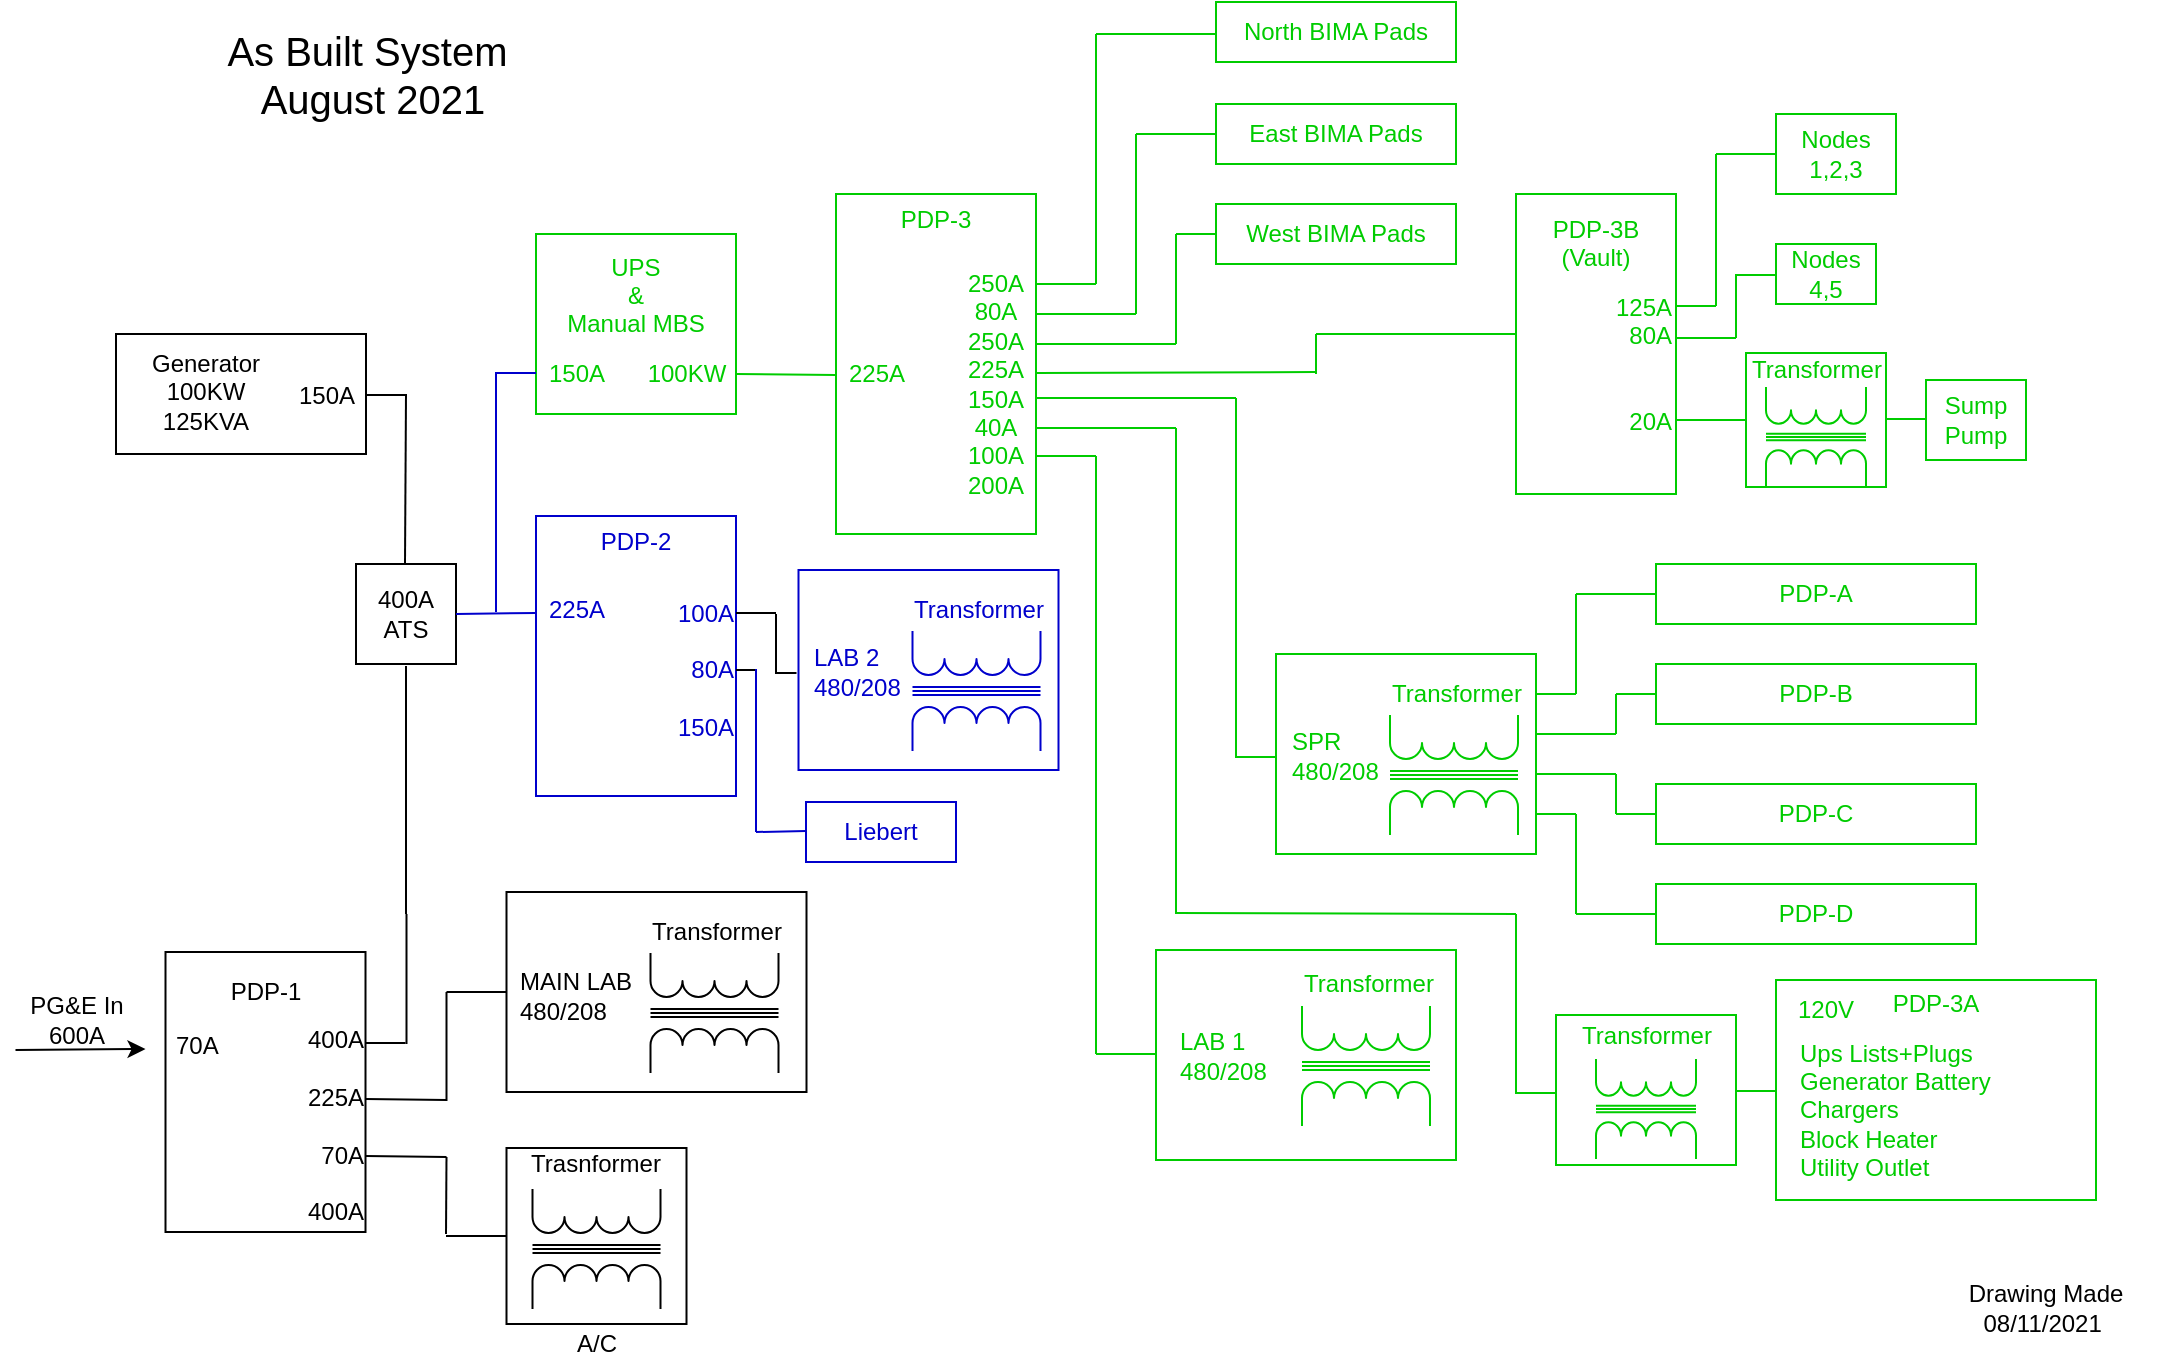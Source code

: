 <mxfile version="14.6.13" type="device"><diagram id="Dt4W1MnMIXrT2MhQ-Fy2" name="Page-1"><mxGraphModel dx="1933" dy="900" grid="1" gridSize="10" guides="1" tooltips="1" connect="1" arrows="1" fold="1" page="1" pageScale="1" pageWidth="827" pageHeight="1169" math="0" shadow="0"><root><mxCell id="0"/><mxCell id="1" parent="0"/><mxCell id="1QNPYIcT4z8EZCShUoJh-1" value="UPS&lt;br&gt;&amp;amp;&lt;br&gt;Manual MBS&lt;br&gt;&lt;br&gt;&lt;br&gt;" style="rounded=0;whiteSpace=wrap;html=1;strokeColor=#00CC00;fontColor=#00CC00;" parent="1" vertex="1"><mxGeometry x="250" y="140" width="100" height="90" as="geometry"/></mxCell><mxCell id="1QNPYIcT4z8EZCShUoJh-2" value="PDP-3&lt;br&gt;&lt;br&gt;&lt;br&gt;&lt;br&gt;&lt;br&gt;&lt;br&gt;&lt;br&gt;&lt;br&gt;&lt;br&gt;&lt;br&gt;&lt;br&gt;" style="rounded=0;whiteSpace=wrap;html=1;align=center;fontColor=#00CC00;strokeColor=#00CC00;" parent="1" vertex="1"><mxGeometry x="400" y="120" width="100" height="170" as="geometry"/></mxCell><mxCell id="1QNPYIcT4z8EZCShUoJh-3" value="" style="rounded=0;whiteSpace=wrap;html=1;strokeColor=#00CC00;" parent="1" vertex="1"><mxGeometry x="620" y="350" width="130" height="100" as="geometry"/></mxCell><mxCell id="1QNPYIcT4z8EZCShUoJh-4" value="250A&lt;br style=&quot;font-size: 11px&quot;&gt;80A&lt;br&gt;250A&lt;br&gt;225A&lt;br&gt;150A&lt;br&gt;40A&lt;br&gt;100A&lt;br&gt;200A" style="text;html=1;strokeColor=none;fillColor=none;align=center;verticalAlign=middle;whiteSpace=wrap;rounded=0;fontColor=#00CC00;" parent="1" vertex="1"><mxGeometry x="460" y="150" width="40" height="130" as="geometry"/></mxCell><mxCell id="1QNPYIcT4z8EZCShUoJh-5" value="" style="endArrow=none;html=1;strokeColor=#00CC00;" parent="1" edge="1"><mxGeometry width="50" height="50" relative="1" as="geometry"><mxPoint x="500" y="165" as="sourcePoint"/><mxPoint x="530" y="165" as="targetPoint"/></mxGeometry></mxCell><mxCell id="1QNPYIcT4z8EZCShUoJh-6" value="" style="endArrow=none;html=1;strokeColor=#00CC00;" parent="1" edge="1"><mxGeometry width="50" height="50" relative="1" as="geometry"><mxPoint x="530" y="165" as="sourcePoint"/><mxPoint x="530" y="40" as="targetPoint"/></mxGeometry></mxCell><mxCell id="1QNPYIcT4z8EZCShUoJh-7" value="" style="endArrow=none;html=1;strokeColor=#00CC00;" parent="1" edge="1"><mxGeometry width="50" height="50" relative="1" as="geometry"><mxPoint x="530" y="40" as="sourcePoint"/><mxPoint x="590" y="40" as="targetPoint"/></mxGeometry></mxCell><mxCell id="1QNPYIcT4z8EZCShUoJh-9" value="North BIMA Pads" style="rounded=0;whiteSpace=wrap;html=1;strokeColor=#00CC00;fontColor=#00CC00;" parent="1" vertex="1"><mxGeometry x="590" y="24" width="120" height="30" as="geometry"/></mxCell><mxCell id="1QNPYIcT4z8EZCShUoJh-10" value="" style="endArrow=none;html=1;strokeColor=#00CC00;" parent="1" edge="1"><mxGeometry width="50" height="50" relative="1" as="geometry"><mxPoint x="500" y="180" as="sourcePoint"/><mxPoint x="550" y="180" as="targetPoint"/></mxGeometry></mxCell><mxCell id="1QNPYIcT4z8EZCShUoJh-11" value="East BIMA Pads" style="rounded=0;whiteSpace=wrap;html=1;strokeColor=#00CC00;fontColor=#00CC00;" parent="1" vertex="1"><mxGeometry x="590" y="75" width="120" height="30" as="geometry"/></mxCell><mxCell id="1QNPYIcT4z8EZCShUoJh-12" value="" style="endArrow=none;html=1;strokeColor=#00CC00;" parent="1" edge="1"><mxGeometry width="50" height="50" relative="1" as="geometry"><mxPoint x="550" y="180" as="sourcePoint"/><mxPoint x="550" y="90" as="targetPoint"/></mxGeometry></mxCell><mxCell id="1QNPYIcT4z8EZCShUoJh-13" value="" style="endArrow=none;html=1;strokeColor=#00CC00;" parent="1" edge="1"><mxGeometry width="50" height="50" relative="1" as="geometry"><mxPoint x="550" y="90" as="sourcePoint"/><mxPoint x="590" y="90" as="targetPoint"/></mxGeometry></mxCell><mxCell id="1QNPYIcT4z8EZCShUoJh-14" value="West BIMA Pads" style="rounded=0;whiteSpace=wrap;html=1;strokeColor=#00CC00;fontColor=#00CC00;" parent="1" vertex="1"><mxGeometry x="590" y="125" width="120" height="30" as="geometry"/></mxCell><mxCell id="1QNPYIcT4z8EZCShUoJh-15" value="" style="endArrow=none;html=1;strokeColor=#00CC00;" parent="1" edge="1"><mxGeometry width="50" height="50" relative="1" as="geometry"><mxPoint x="500" y="195" as="sourcePoint"/><mxPoint x="570" y="195" as="targetPoint"/></mxGeometry></mxCell><mxCell id="1QNPYIcT4z8EZCShUoJh-16" value="" style="endArrow=none;html=1;strokeColor=#00CC00;" parent="1" edge="1"><mxGeometry width="50" height="50" relative="1" as="geometry"><mxPoint x="570" y="195" as="sourcePoint"/><mxPoint x="570" y="140" as="targetPoint"/></mxGeometry></mxCell><mxCell id="1QNPYIcT4z8EZCShUoJh-18" value="" style="endArrow=none;html=1;strokeColor=#00CC00;" parent="1" edge="1"><mxGeometry width="50" height="50" relative="1" as="geometry"><mxPoint x="570" y="140" as="sourcePoint"/><mxPoint x="590" y="140" as="targetPoint"/></mxGeometry></mxCell><mxCell id="1QNPYIcT4z8EZCShUoJh-20" value="" style="endArrow=none;html=1;strokeColor=#00CC00;" parent="1" edge="1"><mxGeometry width="50" height="50" relative="1" as="geometry"><mxPoint x="640" y="210" as="sourcePoint"/><mxPoint x="640" y="190" as="targetPoint"/></mxGeometry></mxCell><mxCell id="1QNPYIcT4z8EZCShUoJh-22" value="PDP-3B&lt;br&gt;(Vault)&lt;br&gt;&lt;br&gt;&lt;br&gt;&lt;br&gt;&lt;br&gt;&lt;br&gt;&lt;br&gt;&lt;br&gt;" style="rounded=0;whiteSpace=wrap;html=1;strokeColor=#00CC00;fontColor=#00CC00;" parent="1" vertex="1"><mxGeometry x="740" y="120" width="80" height="150" as="geometry"/></mxCell><mxCell id="1QNPYIcT4z8EZCShUoJh-24" value="125A&lt;br&gt;80A&lt;br&gt;&lt;br&gt;&lt;br&gt;&lt;div&gt;20A&lt;/div&gt;" style="text;html=1;strokeColor=none;fillColor=none;align=right;verticalAlign=middle;whiteSpace=wrap;rounded=0;fontColor=#00CC00;" parent="1" vertex="1"><mxGeometry x="780" y="140" width="40" height="130" as="geometry"/></mxCell><mxCell id="1QNPYIcT4z8EZCShUoJh-25" value="" style="endArrow=none;html=1;entryX=0;entryY=0.5;entryDx=0;entryDy=0;strokeColor=#00CC00;" parent="1" target="1QNPYIcT4z8EZCShUoJh-26" edge="1"><mxGeometry width="50" height="50" relative="1" as="geometry"><mxPoint x="820" y="233" as="sourcePoint"/><mxPoint x="850" y="233" as="targetPoint"/></mxGeometry></mxCell><mxCell id="1QNPYIcT4z8EZCShUoJh-26" value="" style="rounded=0;whiteSpace=wrap;html=1;strokeColor=#00CC00;" parent="1" vertex="1"><mxGeometry x="855" y="199.5" width="70" height="67" as="geometry"/></mxCell><mxCell id="1QNPYIcT4z8EZCShUoJh-29" value="" style="endArrow=none;html=1;strokeColor=#00CC00;" parent="1" edge="1"><mxGeometry width="50" height="50" relative="1" as="geometry"><mxPoint x="925" y="232.5" as="sourcePoint"/><mxPoint x="945" y="232.5" as="targetPoint"/></mxGeometry></mxCell><mxCell id="1QNPYIcT4z8EZCShUoJh-30" value="Sump&lt;br&gt;Pump" style="rounded=0;whiteSpace=wrap;html=1;strokeColor=#00CC00;fontColor=#00CC00;" parent="1" vertex="1"><mxGeometry x="945" y="213" width="50" height="40" as="geometry"/></mxCell><mxCell id="1QNPYIcT4z8EZCShUoJh-32" value="" style="endArrow=none;html=1;strokeColor=#00CC00;" parent="1" edge="1"><mxGeometry width="50" height="50" relative="1" as="geometry"><mxPoint x="500" y="209.5" as="sourcePoint"/><mxPoint x="640" y="209" as="targetPoint"/></mxGeometry></mxCell><mxCell id="1QNPYIcT4z8EZCShUoJh-33" value="" style="endArrow=none;html=1;strokeColor=#00CC00;" parent="1" edge="1"><mxGeometry width="50" height="50" relative="1" as="geometry"><mxPoint x="640" y="190" as="sourcePoint"/><mxPoint x="740" y="190" as="targetPoint"/></mxGeometry></mxCell><mxCell id="1QNPYIcT4z8EZCShUoJh-34" value="" style="endArrow=none;html=1;strokeColor=#00CC00;" parent="1" edge="1"><mxGeometry width="50" height="50" relative="1" as="geometry"><mxPoint x="820" y="176" as="sourcePoint"/><mxPoint x="840" y="176" as="targetPoint"/></mxGeometry></mxCell><mxCell id="1QNPYIcT4z8EZCShUoJh-35" value="" style="endArrow=none;html=1;strokeColor=#00CC00;" parent="1" edge="1"><mxGeometry width="50" height="50" relative="1" as="geometry"><mxPoint x="840" y="176" as="sourcePoint"/><mxPoint x="840" y="100" as="targetPoint"/></mxGeometry></mxCell><mxCell id="1QNPYIcT4z8EZCShUoJh-36" value="" style="endArrow=none;html=1;strokeColor=#00CC00;" parent="1" edge="1"><mxGeometry width="50" height="50" relative="1" as="geometry"><mxPoint x="840" y="100" as="sourcePoint"/><mxPoint x="870" y="100" as="targetPoint"/></mxGeometry></mxCell><mxCell id="1QNPYIcT4z8EZCShUoJh-37" value="Nodes&lt;br&gt;1,2,3" style="rounded=0;whiteSpace=wrap;html=1;strokeColor=#00CC00;fontColor=#00CC00;" parent="1" vertex="1"><mxGeometry x="870" y="80" width="60" height="40" as="geometry"/></mxCell><mxCell id="1QNPYIcT4z8EZCShUoJh-39" value="" style="endArrow=none;html=1;strokeColor=#00CC00;" parent="1" edge="1"><mxGeometry width="50" height="50" relative="1" as="geometry"><mxPoint x="820" y="192" as="sourcePoint"/><mxPoint x="850" y="192" as="targetPoint"/></mxGeometry></mxCell><mxCell id="1QNPYIcT4z8EZCShUoJh-40" value="" style="endArrow=none;html=1;strokeColor=#00CC00;" parent="1" edge="1"><mxGeometry width="50" height="50" relative="1" as="geometry"><mxPoint x="850" y="192" as="sourcePoint"/><mxPoint x="850" y="160" as="targetPoint"/></mxGeometry></mxCell><mxCell id="1QNPYIcT4z8EZCShUoJh-41" value="Nodes&lt;br&gt;4,5" style="rounded=0;whiteSpace=wrap;html=1;strokeColor=#00CC00;fontColor=#00CC00;" parent="1" vertex="1"><mxGeometry x="870" y="145" width="50" height="30" as="geometry"/></mxCell><mxCell id="1QNPYIcT4z8EZCShUoJh-42" value="" style="endArrow=none;html=1;strokeColor=#00CC00;" parent="1" edge="1"><mxGeometry width="50" height="50" relative="1" as="geometry"><mxPoint x="850" y="160.5" as="sourcePoint"/><mxPoint x="870" y="160.5" as="targetPoint"/></mxGeometry></mxCell><mxCell id="1QNPYIcT4z8EZCShUoJh-43" value="" style="endArrow=none;html=1;strokeColor=#00CC00;" parent="1" edge="1"><mxGeometry width="50" height="50" relative="1" as="geometry"><mxPoint x="500" y="222" as="sourcePoint"/><mxPoint x="600" y="222" as="targetPoint"/></mxGeometry></mxCell><mxCell id="1QNPYIcT4z8EZCShUoJh-44" value="" style="endArrow=none;html=1;strokeColor=#00CC00;" parent="1" edge="1"><mxGeometry width="50" height="50" relative="1" as="geometry"><mxPoint x="600" y="402" as="sourcePoint"/><mxPoint x="600" y="222" as="targetPoint"/></mxGeometry></mxCell><mxCell id="1QNPYIcT4z8EZCShUoJh-45" value="" style="endArrow=none;html=1;strokeColor=#00CC00;" parent="1" edge="1"><mxGeometry width="50" height="50" relative="1" as="geometry"><mxPoint x="600" y="401.5" as="sourcePoint"/><mxPoint x="620" y="401.5" as="targetPoint"/></mxGeometry></mxCell><mxCell id="1QNPYIcT4z8EZCShUoJh-46" value="SPR&lt;br&gt;480/208" style="text;html=1;strokeColor=none;fillColor=none;align=left;verticalAlign=middle;whiteSpace=wrap;rounded=0;fontColor=#00CC00;" parent="1" vertex="1"><mxGeometry x="626" y="381" width="60" height="40" as="geometry"/></mxCell><mxCell id="1QNPYIcT4z8EZCShUoJh-47" value="" style="endArrow=none;html=1;strokeColor=#00CC00;" parent="1" edge="1"><mxGeometry width="50" height="50" relative="1" as="geometry"><mxPoint x="750" y="370" as="sourcePoint"/><mxPoint x="770" y="370" as="targetPoint"/></mxGeometry></mxCell><mxCell id="1QNPYIcT4z8EZCShUoJh-48" value="PDP-A" style="rounded=0;whiteSpace=wrap;html=1;strokeColor=#00CC00;fontColor=#00CC00;" parent="1" vertex="1"><mxGeometry x="810" y="305" width="160" height="30" as="geometry"/></mxCell><mxCell id="1QNPYIcT4z8EZCShUoJh-49" value="PDP-B" style="rounded=0;whiteSpace=wrap;html=1;strokeColor=#00CC00;fontColor=#00CC00;" parent="1" vertex="1"><mxGeometry x="810" y="355" width="160" height="30" as="geometry"/></mxCell><mxCell id="1QNPYIcT4z8EZCShUoJh-50" value="PDP-C" style="rounded=0;whiteSpace=wrap;html=1;strokeColor=#00CC00;fontColor=#00CC00;" parent="1" vertex="1"><mxGeometry x="810" y="415" width="160" height="30" as="geometry"/></mxCell><mxCell id="1QNPYIcT4z8EZCShUoJh-51" value="PDP-D" style="rounded=0;whiteSpace=wrap;html=1;strokeColor=#00CC00;fontColor=#00CC00;" parent="1" vertex="1"><mxGeometry x="810" y="465" width="160" height="30" as="geometry"/></mxCell><mxCell id="1QNPYIcT4z8EZCShUoJh-52" value="" style="endArrow=none;html=1;strokeColor=#00CC00;" parent="1" edge="1"><mxGeometry width="50" height="50" relative="1" as="geometry"><mxPoint x="750" y="430" as="sourcePoint"/><mxPoint x="770" y="430" as="targetPoint"/></mxGeometry></mxCell><mxCell id="1QNPYIcT4z8EZCShUoJh-53" value="" style="endArrow=none;html=1;strokeColor=#00CC00;" parent="1" edge="1"><mxGeometry width="50" height="50" relative="1" as="geometry"><mxPoint x="770" y="480" as="sourcePoint"/><mxPoint x="770" y="430" as="targetPoint"/></mxGeometry></mxCell><mxCell id="1QNPYIcT4z8EZCShUoJh-54" value="" style="endArrow=none;html=1;strokeColor=#00CC00;" parent="1" edge="1"><mxGeometry width="50" height="50" relative="1" as="geometry"><mxPoint x="770" y="480" as="sourcePoint"/><mxPoint x="810" y="480" as="targetPoint"/></mxGeometry></mxCell><mxCell id="1QNPYIcT4z8EZCShUoJh-55" value="" style="endArrow=none;html=1;strokeColor=#00CC00;" parent="1" edge="1"><mxGeometry width="50" height="50" relative="1" as="geometry"><mxPoint x="750" y="410" as="sourcePoint"/><mxPoint x="790" y="410" as="targetPoint"/></mxGeometry></mxCell><mxCell id="1QNPYIcT4z8EZCShUoJh-56" value="" style="endArrow=none;html=1;strokeColor=#00CC00;" parent="1" edge="1"><mxGeometry width="50" height="50" relative="1" as="geometry"><mxPoint x="790" y="430" as="sourcePoint"/><mxPoint x="790" y="410" as="targetPoint"/></mxGeometry></mxCell><mxCell id="1QNPYIcT4z8EZCShUoJh-57" value="" style="endArrow=none;html=1;strokeColor=#00CC00;" parent="1" edge="1"><mxGeometry width="50" height="50" relative="1" as="geometry"><mxPoint x="790" y="430" as="sourcePoint"/><mxPoint x="810" y="430" as="targetPoint"/></mxGeometry></mxCell><mxCell id="1QNPYIcT4z8EZCShUoJh-58" value="" style="endArrow=none;html=1;strokeColor=#00CC00;" parent="1" edge="1"><mxGeometry width="50" height="50" relative="1" as="geometry"><mxPoint x="770" y="370" as="sourcePoint"/><mxPoint x="770" y="320" as="targetPoint"/></mxGeometry></mxCell><mxCell id="1QNPYIcT4z8EZCShUoJh-59" value="" style="endArrow=none;html=1;strokeColor=#00CC00;" parent="1" edge="1"><mxGeometry width="50" height="50" relative="1" as="geometry"><mxPoint x="750" y="390" as="sourcePoint"/><mxPoint x="790" y="390" as="targetPoint"/></mxGeometry></mxCell><mxCell id="1QNPYIcT4z8EZCShUoJh-60" value="" style="endArrow=none;html=1;strokeColor=#00CC00;" parent="1" edge="1"><mxGeometry width="50" height="50" relative="1" as="geometry"><mxPoint x="790" y="390" as="sourcePoint"/><mxPoint x="790" y="370" as="targetPoint"/></mxGeometry></mxCell><mxCell id="1QNPYIcT4z8EZCShUoJh-61" value="" style="endArrow=none;html=1;strokeColor=#00CC00;" parent="1" edge="1"><mxGeometry width="50" height="50" relative="1" as="geometry"><mxPoint x="790" y="370" as="sourcePoint"/><mxPoint x="810" y="370" as="targetPoint"/></mxGeometry></mxCell><mxCell id="1QNPYIcT4z8EZCShUoJh-62" value="" style="endArrow=none;html=1;strokeColor=#00CC00;" parent="1" edge="1"><mxGeometry width="50" height="50" relative="1" as="geometry"><mxPoint x="770" y="320" as="sourcePoint"/><mxPoint x="810" y="320" as="targetPoint"/></mxGeometry></mxCell><mxCell id="1QNPYIcT4z8EZCShUoJh-63" value="" style="endArrow=none;html=1;strokeColor=#00CC00;" parent="1" edge="1"><mxGeometry width="50" height="50" relative="1" as="geometry"><mxPoint x="500" y="237" as="sourcePoint"/><mxPoint x="570" y="237" as="targetPoint"/></mxGeometry></mxCell><mxCell id="1QNPYIcT4z8EZCShUoJh-64" value="" style="endArrow=none;html=1;strokeColor=#00CC00;" parent="1" edge="1"><mxGeometry width="50" height="50" relative="1" as="geometry"><mxPoint x="570" y="480" as="sourcePoint"/><mxPoint x="570" y="237" as="targetPoint"/></mxGeometry></mxCell><mxCell id="1QNPYIcT4z8EZCShUoJh-65" value="" style="endArrow=none;html=1;strokeColor=#00CC00;" parent="1" edge="1"><mxGeometry width="50" height="50" relative="1" as="geometry"><mxPoint x="570" y="479.5" as="sourcePoint"/><mxPoint x="740" y="480" as="targetPoint"/></mxGeometry></mxCell><mxCell id="1QNPYIcT4z8EZCShUoJh-66" value="" style="endArrow=none;html=1;strokeColor=#00CC00;" parent="1" edge="1"><mxGeometry width="50" height="50" relative="1" as="geometry"><mxPoint x="740" y="570" as="sourcePoint"/><mxPoint x="740" y="480" as="targetPoint"/></mxGeometry></mxCell><mxCell id="1QNPYIcT4z8EZCShUoJh-67" value="" style="rounded=0;whiteSpace=wrap;html=1;strokeColor=#00CC00;" parent="1" vertex="1"><mxGeometry x="760" y="530.5" width="90" height="75" as="geometry"/></mxCell><mxCell id="1QNPYIcT4z8EZCShUoJh-68" value="" style="endArrow=none;html=1;strokeColor=#00CC00;" parent="1" edge="1"><mxGeometry width="50" height="50" relative="1" as="geometry"><mxPoint x="850" y="568.5" as="sourcePoint"/><mxPoint x="870" y="568.5" as="targetPoint"/></mxGeometry></mxCell><mxCell id="1QNPYIcT4z8EZCShUoJh-70" value="PDP-3A&lt;br&gt;&lt;br&gt;&lt;br&gt;&lt;br&gt;&lt;br&gt;&lt;br&gt;&lt;br&gt;" style="rounded=0;whiteSpace=wrap;html=1;strokeColor=#00CC00;fontColor=#00CC00;" parent="1" vertex="1"><mxGeometry x="870" y="513" width="160" height="110" as="geometry"/></mxCell><mxCell id="1QNPYIcT4z8EZCShUoJh-71" value="Ups Lists+Plugs&lt;br&gt;Generator Battery&lt;br&gt;Chargers&lt;br&gt;Block Heater&lt;br&gt;Utility Outlet" style="text;html=1;strokeColor=none;fillColor=none;align=left;verticalAlign=middle;whiteSpace=wrap;rounded=0;fontColor=#00CC00;" parent="1" vertex="1"><mxGeometry x="880" y="538" width="100" height="80" as="geometry"/></mxCell><mxCell id="1QNPYIcT4z8EZCShUoJh-72" value="" style="endArrow=none;html=1;strokeColor=#00CC00;" parent="1" edge="1"><mxGeometry width="50" height="50" relative="1" as="geometry"><mxPoint x="740" y="569.5" as="sourcePoint"/><mxPoint x="760" y="569.5" as="targetPoint"/></mxGeometry></mxCell><mxCell id="1QNPYIcT4z8EZCShUoJh-73" value="&lt;font color=&quot;#00cc00&quot;&gt;120V&lt;/font&gt;" style="text;html=1;strokeColor=none;fillColor=none;align=center;verticalAlign=middle;whiteSpace=wrap;rounded=0;" parent="1" vertex="1"><mxGeometry x="875" y="518" width="40" height="20" as="geometry"/></mxCell><mxCell id="1QNPYIcT4z8EZCShUoJh-74" value="" style="endArrow=none;html=1;strokeColor=#00CC00;" parent="1" edge="1"><mxGeometry width="50" height="50" relative="1" as="geometry"><mxPoint x="500" y="251" as="sourcePoint"/><mxPoint x="530" y="251" as="targetPoint"/></mxGeometry></mxCell><mxCell id="1QNPYIcT4z8EZCShUoJh-75" value="" style="endArrow=none;html=1;strokeColor=#00CC00;" parent="1" edge="1"><mxGeometry width="50" height="50" relative="1" as="geometry"><mxPoint x="530" y="550" as="sourcePoint"/><mxPoint x="530" y="251" as="targetPoint"/></mxGeometry></mxCell><mxCell id="1QNPYIcT4z8EZCShUoJh-76" value="" style="rounded=0;whiteSpace=wrap;html=1;strokeColor=#00CC00;" parent="1" vertex="1"><mxGeometry x="560" y="498" width="150" height="105" as="geometry"/></mxCell><mxCell id="1QNPYIcT4z8EZCShUoJh-78" value="LAB 1&lt;br&gt;480/208" style="text;html=1;strokeColor=none;fillColor=none;align=left;verticalAlign=middle;whiteSpace=wrap;rounded=0;fontColor=#00CC00;" parent="1" vertex="1"><mxGeometry x="570" y="530.5" width="80" height="40" as="geometry"/></mxCell><mxCell id="1QNPYIcT4z8EZCShUoJh-79" value="" style="endArrow=none;html=1;strokeColor=#00CC00;" parent="1" edge="1"><mxGeometry width="50" height="50" relative="1" as="geometry"><mxPoint x="530" y="550" as="sourcePoint"/><mxPoint x="560" y="550" as="targetPoint"/></mxGeometry></mxCell><mxCell id="1QNPYIcT4z8EZCShUoJh-80" value="100KW" style="text;html=1;align=center;verticalAlign=middle;resizable=0;points=[];autosize=1;strokeColor=none;fontColor=#00CC00;" parent="1" vertex="1"><mxGeometry x="300" y="200" width="50" height="20" as="geometry"/></mxCell><mxCell id="1QNPYIcT4z8EZCShUoJh-81" value="" style="endArrow=none;html=1;strokeColor=#00CC00;" parent="1" edge="1"><mxGeometry width="50" height="50" relative="1" as="geometry"><mxPoint x="350" y="210" as="sourcePoint"/><mxPoint x="400" y="210.5" as="targetPoint"/></mxGeometry></mxCell><mxCell id="1QNPYIcT4z8EZCShUoJh-82" value="225A" style="text;html=1;align=center;verticalAlign=middle;resizable=0;points=[];autosize=1;strokeColor=none;fontColor=#00CC00;" parent="1" vertex="1"><mxGeometry x="400" y="200" width="40" height="20" as="geometry"/></mxCell><mxCell id="1QNPYIcT4z8EZCShUoJh-83" value="400A&lt;br&gt;ATS" style="rounded=0;whiteSpace=wrap;html=1;" parent="1" vertex="1"><mxGeometry x="160" y="305" width="50" height="50" as="geometry"/></mxCell><mxCell id="1QNPYIcT4z8EZCShUoJh-84" value="150A" style="text;html=1;align=center;verticalAlign=middle;resizable=0;points=[];autosize=1;strokeColor=none;fontColor=#00CC00;" parent="1" vertex="1"><mxGeometry x="250" y="200" width="40" height="20" as="geometry"/></mxCell><mxCell id="1QNPYIcT4z8EZCShUoJh-85" value="PDP-2&lt;br&gt;&lt;br&gt;&lt;br&gt;&lt;br&gt;&lt;br&gt;&lt;br&gt;&lt;br&gt;&lt;br&gt;&lt;br&gt;" style="rounded=0;whiteSpace=wrap;html=1;strokeColor=#0000CC;fontColor=#0000CC;" parent="1" vertex="1"><mxGeometry x="250" y="281" width="100" height="140" as="geometry"/></mxCell><mxCell id="1QNPYIcT4z8EZCShUoJh-86" value="225A" style="text;html=1;align=center;verticalAlign=middle;resizable=0;points=[];autosize=1;strokeColor=none;fontColor=#0000CC;" parent="1" vertex="1"><mxGeometry x="250" y="318" width="40" height="20" as="geometry"/></mxCell><mxCell id="1QNPYIcT4z8EZCShUoJh-87" value="" style="endArrow=none;html=1;fontColor=#0000CC;strokeColor=#0000CC;" parent="1" edge="1"><mxGeometry width="50" height="50" relative="1" as="geometry"><mxPoint x="230" y="329" as="sourcePoint"/><mxPoint x="230" y="209" as="targetPoint"/></mxGeometry></mxCell><mxCell id="1QNPYIcT4z8EZCShUoJh-89" value="" style="endArrow=none;html=1;fontColor=#0000CC;strokeColor=#0000CC;" parent="1" edge="1"><mxGeometry width="50" height="50" relative="1" as="geometry"><mxPoint x="210" y="330" as="sourcePoint"/><mxPoint x="250" y="329.5" as="targetPoint"/></mxGeometry></mxCell><mxCell id="1QNPYIcT4z8EZCShUoJh-90" value="100A&lt;br&gt;&lt;br&gt;80A&lt;br&gt;&lt;br&gt;150A" style="text;html=1;align=right;verticalAlign=middle;resizable=0;points=[];autosize=1;strokeColor=none;fontColor=#0000CC;" parent="1" vertex="1"><mxGeometry x="310" y="318" width="40" height="80" as="geometry"/></mxCell><mxCell id="1QNPYIcT4z8EZCShUoJh-92" value="Liebert" style="rounded=0;whiteSpace=wrap;html=1;strokeColor=#0000CC;fontColor=#0000CC;" parent="1" vertex="1"><mxGeometry x="385" y="424" width="75" height="30" as="geometry"/></mxCell><mxCell id="1QNPYIcT4z8EZCShUoJh-94" value="" style="endArrow=none;html=1;fontColor=#0000CC;" parent="1" edge="1"><mxGeometry width="50" height="50" relative="1" as="geometry"><mxPoint x="350" y="358" as="sourcePoint"/><mxPoint x="360" y="358" as="targetPoint"/></mxGeometry></mxCell><mxCell id="1QNPYIcT4z8EZCShUoJh-95" value="" style="endArrow=none;html=1;" parent="1" edge="1"><mxGeometry width="50" height="50" relative="1" as="geometry"><mxPoint x="386" y="386.5" as="sourcePoint"/><mxPoint x="386" y="356.5" as="targetPoint"/></mxGeometry></mxCell><mxCell id="1QNPYIcT4z8EZCShUoJh-97" value="" style="endArrow=none;html=1;" parent="1" edge="1"><mxGeometry width="50" height="50" relative="1" as="geometry"><mxPoint x="184.5" y="305" as="sourcePoint"/><mxPoint x="185" y="220" as="targetPoint"/></mxGeometry></mxCell><mxCell id="1QNPYIcT4z8EZCShUoJh-98" value="" style="rounded=0;whiteSpace=wrap;html=1;align=center;" parent="1" vertex="1"><mxGeometry x="40" y="190" width="125" height="60" as="geometry"/></mxCell><mxCell id="1QNPYIcT4z8EZCShUoJh-99" value="Generator&lt;br&gt;100KW&lt;br&gt;&lt;div&gt;125KVA&lt;/div&gt;" style="text;html=1;strokeColor=none;fillColor=none;align=center;verticalAlign=middle;whiteSpace=wrap;rounded=0;" parent="1" vertex="1"><mxGeometry x="35" y="190" width="100" height="58" as="geometry"/></mxCell><mxCell id="1QNPYIcT4z8EZCShUoJh-100" value="150A" style="text;html=1;align=center;verticalAlign=middle;resizable=0;points=[];autosize=1;strokeColor=none;" parent="1" vertex="1"><mxGeometry x="125" y="211" width="40" height="20" as="geometry"/></mxCell><mxCell id="1QNPYIcT4z8EZCShUoJh-101" value="" style="endArrow=none;html=1;" parent="1" edge="1"><mxGeometry width="50" height="50" relative="1" as="geometry"><mxPoint x="165" y="220.5" as="sourcePoint"/><mxPoint x="185" y="220.5" as="targetPoint"/></mxGeometry></mxCell><mxCell id="1QNPYIcT4z8EZCShUoJh-102" value="PDP-1&lt;br&gt;&lt;br&gt;&lt;br&gt;&lt;br&gt;&lt;br&gt;&lt;br&gt;&lt;br&gt;&lt;br&gt;" style="rounded=0;whiteSpace=wrap;html=1;" parent="1" vertex="1"><mxGeometry x="64.75" y="499" width="100" height="140" as="geometry"/></mxCell><mxCell id="1QNPYIcT4z8EZCShUoJh-103" value="" style="endArrow=none;html=1;" parent="1" edge="1"><mxGeometry width="50" height="50" relative="1" as="geometry"><mxPoint x="185" y="480" as="sourcePoint"/><mxPoint x="185" y="356" as="targetPoint"/></mxGeometry></mxCell><mxCell id="1QNPYIcT4z8EZCShUoJh-104" value="" style="endArrow=classic;html=1;" parent="1" edge="1"><mxGeometry width="50" height="50" relative="1" as="geometry"><mxPoint x="-10.25" y="548" as="sourcePoint"/><mxPoint x="54.75" y="547.5" as="targetPoint"/></mxGeometry></mxCell><mxCell id="1QNPYIcT4z8EZCShUoJh-105" value="PG&amp;amp;E In&lt;br&gt;600A" style="text;html=1;align=center;verticalAlign=middle;resizable=0;points=[];autosize=1;strokeColor=none;" parent="1" vertex="1"><mxGeometry x="-10.25" y="518" width="60" height="30" as="geometry"/></mxCell><mxCell id="1QNPYIcT4z8EZCShUoJh-106" value="70A" style="text;html=1;align=left;verticalAlign=middle;resizable=0;points=[];autosize=1;strokeColor=none;" parent="1" vertex="1"><mxGeometry x="67.75" y="536" width="40" height="20" as="geometry"/></mxCell><mxCell id="1QNPYIcT4z8EZCShUoJh-107" value="400A&lt;br&gt;&lt;br&gt;225A&lt;br&gt;&lt;br&gt;70A&lt;br&gt;&lt;br&gt;400A" style="text;html=1;align=right;verticalAlign=middle;resizable=0;points=[];autosize=1;strokeColor=none;" parent="1" vertex="1"><mxGeometry x="124.75" y="536" width="40" height="100" as="geometry"/></mxCell><mxCell id="1QNPYIcT4z8EZCShUoJh-108" value="" style="endArrow=none;html=1;" parent="1" edge="1"><mxGeometry width="50" height="50" relative="1" as="geometry"><mxPoint x="164.75" y="544.5" as="sourcePoint"/><mxPoint x="184.75" y="544.5" as="targetPoint"/></mxGeometry></mxCell><mxCell id="1QNPYIcT4z8EZCShUoJh-109" value="" style="endArrow=none;html=1;" parent="1" edge="1"><mxGeometry width="50" height="50" relative="1" as="geometry"><mxPoint x="185.25" y="545" as="sourcePoint"/><mxPoint x="185.25" y="480" as="targetPoint"/></mxGeometry></mxCell><mxCell id="1QNPYIcT4z8EZCShUoJh-111" value="" style="rounded=0;whiteSpace=wrap;html=1;" parent="1" vertex="1"><mxGeometry x="235.25" y="469" width="150" height="100" as="geometry"/></mxCell><mxCell id="1QNPYIcT4z8EZCShUoJh-112" value="Trasnformer&lt;br&gt;&lt;br&gt;&lt;br&gt;&lt;br&gt;&lt;br&gt;&lt;br&gt;" style="rounded=0;whiteSpace=wrap;html=1;" parent="1" vertex="1"><mxGeometry x="235.25" y="597" width="90" height="88" as="geometry"/></mxCell><mxCell id="1QNPYIcT4z8EZCShUoJh-113" value="" style="endArrow=none;html=1;" parent="1" edge="1"><mxGeometry width="50" height="50" relative="1" as="geometry"><mxPoint x="164.75" y="572.5" as="sourcePoint"/><mxPoint x="205.25" y="573" as="targetPoint"/></mxGeometry></mxCell><mxCell id="1QNPYIcT4z8EZCShUoJh-114" value="" style="endArrow=none;html=1;" parent="1" edge="1"><mxGeometry width="50" height="50" relative="1" as="geometry"><mxPoint x="205.25" y="573.5" as="sourcePoint"/><mxPoint x="205.25" y="519" as="targetPoint"/></mxGeometry></mxCell><mxCell id="1QNPYIcT4z8EZCShUoJh-115" value="" style="endArrow=none;html=1;" parent="1" edge="1"><mxGeometry width="50" height="50" relative="1" as="geometry"><mxPoint x="205.25" y="519" as="sourcePoint"/><mxPoint x="235.25" y="519" as="targetPoint"/></mxGeometry></mxCell><mxCell id="1QNPYIcT4z8EZCShUoJh-116" value="" style="endArrow=none;html=1;" parent="1" edge="1"><mxGeometry width="50" height="50" relative="1" as="geometry"><mxPoint x="164.75" y="601" as="sourcePoint"/><mxPoint x="205.25" y="601.5" as="targetPoint"/></mxGeometry></mxCell><mxCell id="1QNPYIcT4z8EZCShUoJh-117" value="" style="endArrow=none;html=1;" parent="1" edge="1"><mxGeometry width="50" height="50" relative="1" as="geometry"><mxPoint x="205" y="640" as="sourcePoint"/><mxPoint x="205.25" y="601.5" as="targetPoint"/></mxGeometry></mxCell><mxCell id="1QNPYIcT4z8EZCShUoJh-118" value="" style="endArrow=none;html=1;entryX=0;entryY=0.5;entryDx=0;entryDy=0;" parent="1" target="1QNPYIcT4z8EZCShUoJh-112" edge="1"><mxGeometry width="50" height="50" relative="1" as="geometry"><mxPoint x="205" y="641" as="sourcePoint"/><mxPoint x="235.25" y="629" as="targetPoint"/></mxGeometry></mxCell><mxCell id="1QNPYIcT4z8EZCShUoJh-119" value="" style="pointerEvents=1;verticalLabelPosition=bottom;shadow=0;dashed=0;align=center;html=1;verticalAlign=top;shape=mxgraph.electrical.inductors.transformer_1;" parent="1" vertex="1"><mxGeometry x="248.25" y="617.5" width="64" height="60" as="geometry"/></mxCell><mxCell id="1QNPYIcT4z8EZCShUoJh-120" value="" style="pointerEvents=1;verticalLabelPosition=bottom;shadow=0;dashed=0;align=center;html=1;verticalAlign=top;shape=mxgraph.electrical.inductors.transformer_1;strokeColor=#00CC00;" parent="1" vertex="1"><mxGeometry x="633" y="526" width="64" height="60" as="geometry"/></mxCell><mxCell id="1QNPYIcT4z8EZCShUoJh-121" value="Transformer" style="text;html=1;align=center;verticalAlign=middle;resizable=0;points=[];autosize=1;strokeColor=none;fontColor=#00CC00;" parent="1" vertex="1"><mxGeometry x="626" y="505" width="80" height="20" as="geometry"/></mxCell><mxCell id="1QNPYIcT4z8EZCShUoJh-122" value="A/C" style="text;html=1;align=center;verticalAlign=middle;resizable=0;points=[];autosize=1;strokeColor=none;" parent="1" vertex="1"><mxGeometry x="260.25" y="685" width="40" height="20" as="geometry"/></mxCell><mxCell id="1QNPYIcT4z8EZCShUoJh-123" value="" style="pointerEvents=1;verticalLabelPosition=bottom;shadow=0;dashed=0;align=center;html=1;verticalAlign=top;shape=mxgraph.electrical.inductors.transformer_1;fontColor=#00CC00;strokeColor=#00CC00;" parent="1" vertex="1"><mxGeometry x="865" y="216.5" width="50" height="50" as="geometry"/></mxCell><mxCell id="1QNPYIcT4z8EZCShUoJh-124" value="Transformer" style="text;html=1;align=center;verticalAlign=middle;resizable=0;points=[];autosize=1;strokeColor=none;fontColor=#00CC00;" parent="1" vertex="1"><mxGeometry x="850" y="197.5" width="80" height="20" as="geometry"/></mxCell><mxCell id="1QNPYIcT4z8EZCShUoJh-125" value="" style="pointerEvents=1;verticalLabelPosition=bottom;shadow=0;dashed=0;align=center;html=1;verticalAlign=top;shape=mxgraph.electrical.inductors.transformer_1;strokeColor=#00CC00;" parent="1" vertex="1"><mxGeometry x="677" y="380.5" width="64" height="60" as="geometry"/></mxCell><mxCell id="1QNPYIcT4z8EZCShUoJh-126" value="Transformer" style="text;html=1;align=center;verticalAlign=middle;resizable=0;points=[];autosize=1;strokeColor=none;fontColor=#00CC00;" parent="1" vertex="1"><mxGeometry x="670" y="359.5" width="80" height="20" as="geometry"/></mxCell><mxCell id="1QNPYIcT4z8EZCShUoJh-127" value="" style="pointerEvents=1;verticalLabelPosition=bottom;shadow=0;dashed=0;align=center;html=1;verticalAlign=top;shape=mxgraph.electrical.inductors.transformer_1;fontColor=#00CC00;strokeColor=#00CC00;" parent="1" vertex="1"><mxGeometry x="780" y="552.5" width="50" height="50" as="geometry"/></mxCell><mxCell id="1QNPYIcT4z8EZCShUoJh-128" value="Transformer" style="text;html=1;align=center;verticalAlign=middle;resizable=0;points=[];autosize=1;strokeColor=none;fontColor=#00CC00;" parent="1" vertex="1"><mxGeometry x="765" y="530.5" width="80" height="20" as="geometry"/></mxCell><mxCell id="1QNPYIcT4z8EZCShUoJh-129" value="MAIN LAB&lt;br&gt;480/208" style="text;html=1;strokeColor=none;fillColor=none;align=left;verticalAlign=middle;whiteSpace=wrap;rounded=0;" parent="1" vertex="1"><mxGeometry x="240.25" y="501" width="80" height="40" as="geometry"/></mxCell><mxCell id="1QNPYIcT4z8EZCShUoJh-130" value="" style="pointerEvents=1;verticalLabelPosition=bottom;shadow=0;dashed=0;align=center;html=1;verticalAlign=top;shape=mxgraph.electrical.inductors.transformer_1;" parent="1" vertex="1"><mxGeometry x="307.25" y="499.5" width="64" height="60" as="geometry"/></mxCell><mxCell id="1QNPYIcT4z8EZCShUoJh-131" value="Transformer" style="text;html=1;align=center;verticalAlign=middle;resizable=0;points=[];autosize=1;strokeColor=none;" parent="1" vertex="1"><mxGeometry x="300.25" y="478.5" width="80" height="20" as="geometry"/></mxCell><mxCell id="1QNPYIcT4z8EZCShUoJh-132" value="" style="rounded=0;whiteSpace=wrap;html=1;strokeColor=#0000CC;" parent="1" vertex="1"><mxGeometry x="381.25" y="308" width="130" height="100" as="geometry"/></mxCell><mxCell id="1QNPYIcT4z8EZCShUoJh-133" value="LAB 2&lt;br&gt;480/208" style="text;html=1;strokeColor=none;fillColor=none;align=left;verticalAlign=middle;whiteSpace=wrap;rounded=0;fontColor=#0000CC;" parent="1" vertex="1"><mxGeometry x="387.25" y="339" width="60" height="40" as="geometry"/></mxCell><mxCell id="1QNPYIcT4z8EZCShUoJh-134" value="" style="pointerEvents=1;verticalLabelPosition=bottom;shadow=0;dashed=0;align=center;html=1;verticalAlign=top;shape=mxgraph.electrical.inductors.transformer_1;strokeColor=#0000CC;" parent="1" vertex="1"><mxGeometry x="438.25" y="338.5" width="64" height="60" as="geometry"/></mxCell><mxCell id="1QNPYIcT4z8EZCShUoJh-135" value="Transformer" style="text;html=1;align=center;verticalAlign=middle;resizable=0;points=[];autosize=1;strokeColor=none;fontColor=#0000CC;" parent="1" vertex="1"><mxGeometry x="431.25" y="317.5" width="80" height="20" as="geometry"/></mxCell><mxCell id="1QNPYIcT4z8EZCShUoJh-136" value="" style="endArrow=none;html=1;strokeColor=#0000CC;" parent="1" edge="1"><mxGeometry width="50" height="50" relative="1" as="geometry"><mxPoint x="360" y="439" as="sourcePoint"/><mxPoint x="360" y="357.5" as="targetPoint"/></mxGeometry></mxCell><mxCell id="1QNPYIcT4z8EZCShUoJh-138" value="" style="endArrow=none;html=1;strokeColor=#0000CC;" parent="1" edge="1"><mxGeometry width="50" height="50" relative="1" as="geometry"><mxPoint x="360" y="439" as="sourcePoint"/><mxPoint x="385" y="438.5" as="targetPoint"/></mxGeometry></mxCell><mxCell id="1QNPYIcT4z8EZCShUoJh-139" value="" style="endArrow=none;html=1;fontColor=#0000CC;" parent="1" edge="1"><mxGeometry width="50" height="50" relative="1" as="geometry"><mxPoint x="370" y="360" as="sourcePoint"/><mxPoint x="370" y="330" as="targetPoint"/></mxGeometry></mxCell><mxCell id="1QNPYIcT4z8EZCShUoJh-141" value="" style="endArrow=none;html=1;fontColor=#0000CC;" parent="1" edge="1"><mxGeometry width="50" height="50" relative="1" as="geometry"><mxPoint x="370.25" y="359.5" as="sourcePoint"/><mxPoint x="380.25" y="359.5" as="targetPoint"/></mxGeometry></mxCell><mxCell id="1QNPYIcT4z8EZCShUoJh-142" value="" style="endArrow=none;html=1;fontColor=#0000CC;" parent="1" edge="1"><mxGeometry width="50" height="50" relative="1" as="geometry"><mxPoint x="350" y="329.5" as="sourcePoint"/><mxPoint x="370" y="329.5" as="targetPoint"/></mxGeometry></mxCell><mxCell id="1QNPYIcT4z8EZCShUoJh-144" value="" style="endArrow=none;html=1;fontColor=#0000CC;strokeColor=#0000CC;" parent="1" edge="1"><mxGeometry width="50" height="50" relative="1" as="geometry"><mxPoint x="230" y="209.5" as="sourcePoint"/><mxPoint x="250" y="209.5" as="targetPoint"/></mxGeometry></mxCell><mxCell id="1QNPYIcT4z8EZCShUoJh-148" value="&lt;font style=&quot;font-size: 20px&quot;&gt;As Built System&amp;nbsp;&lt;br&gt;August 2021&lt;/font&gt;" style="text;html=1;strokeColor=none;fillColor=none;align=center;verticalAlign=middle;whiteSpace=wrap;rounded=0;" parent="1" vertex="1"><mxGeometry x="64.75" y="24" width="207.25" height="71" as="geometry"/></mxCell><mxCell id="1QNPYIcT4z8EZCShUoJh-149" value="Drawing Made 08/11/2021&amp;nbsp;" style="text;html=1;strokeColor=none;fillColor=none;align=center;verticalAlign=middle;whiteSpace=wrap;rounded=0;" parent="1" vertex="1"><mxGeometry x="945" y="667" width="120" height="20" as="geometry"/></mxCell></root></mxGraphModel></diagram></mxfile>